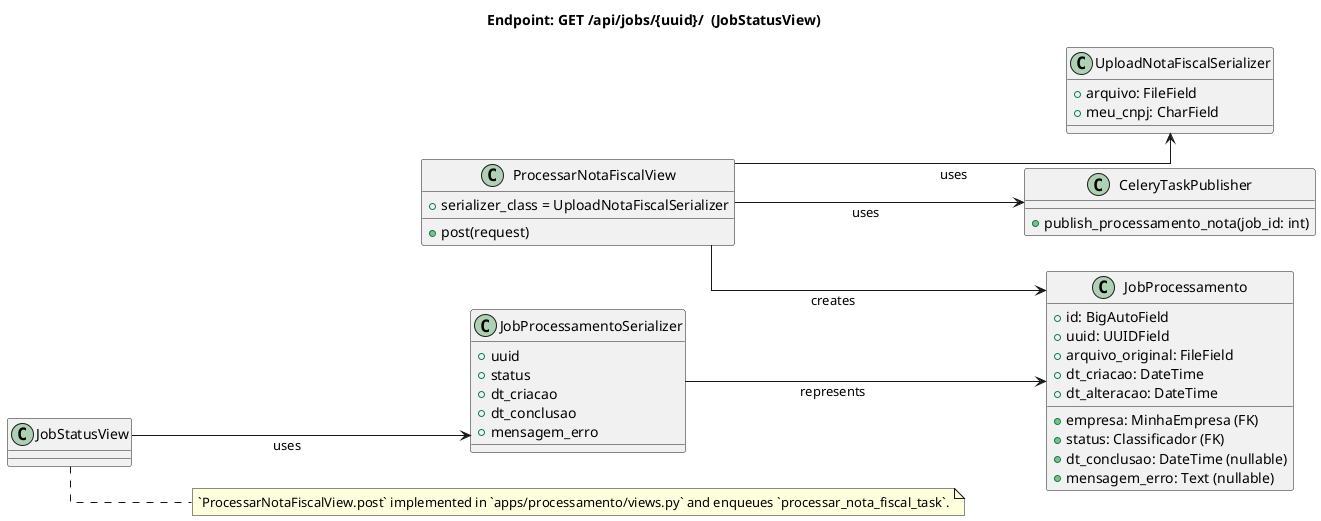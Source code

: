 
@startuml endpoint_job_status_classes
skinparam linetype ortho
left to right direction

title Endpoint: GET /api/jobs/{uuid}/  (JobStatusView)

class ProcessarNotaFiscalView {
  +post(request)
  +serializer_class = UploadNotaFiscalSerializer
  ' Creates JobProcessamento and enqueues Celery task via CeleryTaskPublisher
}

class UploadNotaFiscalSerializer {
  +arquivo: FileField
  +meu_cnpj: CharField
}

class JobProcessamentoSerializer {
  +uuid
  +status
  +dt_criacao
  +dt_conclusao
  +mensagem_erro
}

class JobProcessamento {
  +id: BigAutoField
  +uuid: UUIDField
  +arquivo_original: FileField
  +empresa: MinhaEmpresa (FK)
  +status: Classificador (FK)
  +dt_criacao: DateTime
  +dt_alteracao: DateTime
  +dt_conclusao: DateTime (nullable)
  +mensagem_erro: Text (nullable)
}

class CeleryTaskPublisher {
  +publish_processamento_nota(job_id: int)
}

' Relationships / flow
ProcessarNotaFiscalView --> UploadNotaFiscalSerializer : uses
ProcessarNotaFiscalView --> JobProcessamento : creates
ProcessarNotaFiscalView --> CeleryTaskPublisher : uses
JobStatusView --> JobProcessamentoSerializer : uses
JobProcessamentoSerializer --> JobProcessamento : represents

note right: `ProcessarNotaFiscalView.post` implemented in `apps/processamento/views.py` and enqueues `processar_nota_fiscal_task`.

@enduml
